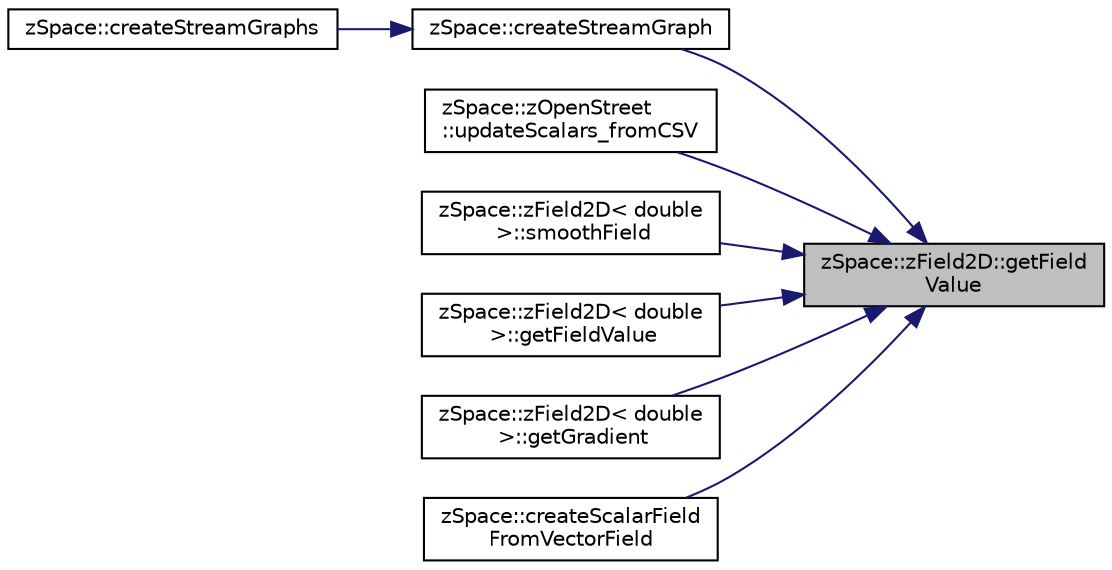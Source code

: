 digraph "zSpace::zField2D::getFieldValue"
{
 // LATEX_PDF_SIZE
  edge [fontname="Helvetica",fontsize="10",labelfontname="Helvetica",labelfontsize="10"];
  node [fontname="Helvetica",fontsize="10",shape=record];
  rankdir="RL";
  Node26 [label="zSpace::zField2D::getField\lValue",height=0.2,width=0.4,color="black", fillcolor="grey75", style="filled", fontcolor="black",tooltip="This method gets the value of the field at the input index."];
  Node26 -> Node27 [dir="back",color="midnightblue",fontsize="10",style="solid",fontname="Helvetica"];
  Node27 [label="zSpace::createStreamGraph",height=0.2,width=0.4,color="black", fillcolor="white", style="filled",URL="$group__z_stream_lines2_d.html#ga1d6e3b833383a725503fa30fb9b8022d",tooltip="This method creates a single stream line as a graph."];
  Node27 -> Node28 [dir="back",color="midnightblue",fontsize="10",style="solid",fontname="Helvetica"];
  Node28 [label="zSpace::createStreamGraphs",height=0.2,width=0.4,color="black", fillcolor="white", style="filled",URL="$group__z_stream_lines2_d.html#ga469e791f18d47c0373052472c45759e0",tooltip="This method creates the stream lines and stores them as a graph."];
  Node26 -> Node29 [dir="back",color="midnightblue",fontsize="10",style="solid",fontname="Helvetica"];
  Node29 [label="zSpace::zOpenStreet\l::updateScalars_fromCSV",height=0.2,width=0.4,color="black", fillcolor="white", style="filled",URL="$classz_space_1_1z_open_street.html#a29a65dc5d728c2f8411b451ec56ec65f",tooltip=" "];
  Node26 -> Node30 [dir="back",color="midnightblue",fontsize="10",style="solid",fontname="Helvetica"];
  Node30 [label="zSpace::zField2D\< double\l \>::smoothField",height=0.2,width=0.4,color="black", fillcolor="white", style="filled",URL="$classz_space_1_1z_field2_d.html#addac11f31063cf8362c387d5a0865c8e",tooltip="This method avarages / smoothens the field values."];
  Node26 -> Node31 [dir="back",color="midnightblue",fontsize="10",style="solid",fontname="Helvetica"];
  Node31 [label="zSpace::zField2D\< double\l \>::getFieldValue",height=0.2,width=0.4,color="black", fillcolor="white", style="filled",URL="$classz_space_1_1z_field2_d.html#a543d274aaa0c7a913c8d6ad227e192fa",tooltip="This method gets the value of the field at the input sample position."];
  Node26 -> Node32 [dir="back",color="midnightblue",fontsize="10",style="solid",fontname="Helvetica"];
  Node32 [label="zSpace::zField2D\< double\l \>::getGradient",height=0.2,width=0.4,color="black", fillcolor="white", style="filled",URL="$classz_space_1_1z_field2_d.html#af8d886aa6a15ec332452d722713d36e4",tooltip="This method gets the gradient of the field at the input sample position."];
  Node26 -> Node33 [dir="back",color="midnightblue",fontsize="10",style="solid",fontname="Helvetica"];
  Node33 [label="zSpace::createScalarField\lFromVectorField",height=0.2,width=0.4,color="black", fillcolor="white", style="filled",URL="$group__z_field2_d_utilities.html#ga7913ca4cedb8a049b845b8f7d417a545",tooltip="This method creates a scalar field from the input vector field."];
}
